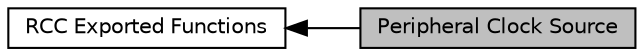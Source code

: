digraph "Peripheral Clock Source"
{
  edge [fontname="Helvetica",fontsize="10",labelfontname="Helvetica",labelfontsize="10"];
  node [fontname="Helvetica",fontsize="10",shape=box];
  rankdir=LR;
  Node1 [label="Peripheral Clock Source",height=0.2,width=0.4,color="black", fillcolor="grey75", style="filled", fontcolor="black",tooltip=" "];
  Node2 [label="RCC Exported Functions",height=0.2,width=0.4,color="black", fillcolor="white", style="filled",URL="$group__RCC__LL__Exported__Functions.html",tooltip=" "];
  Node2->Node1 [shape=plaintext, dir="back", style="solid"];
}

